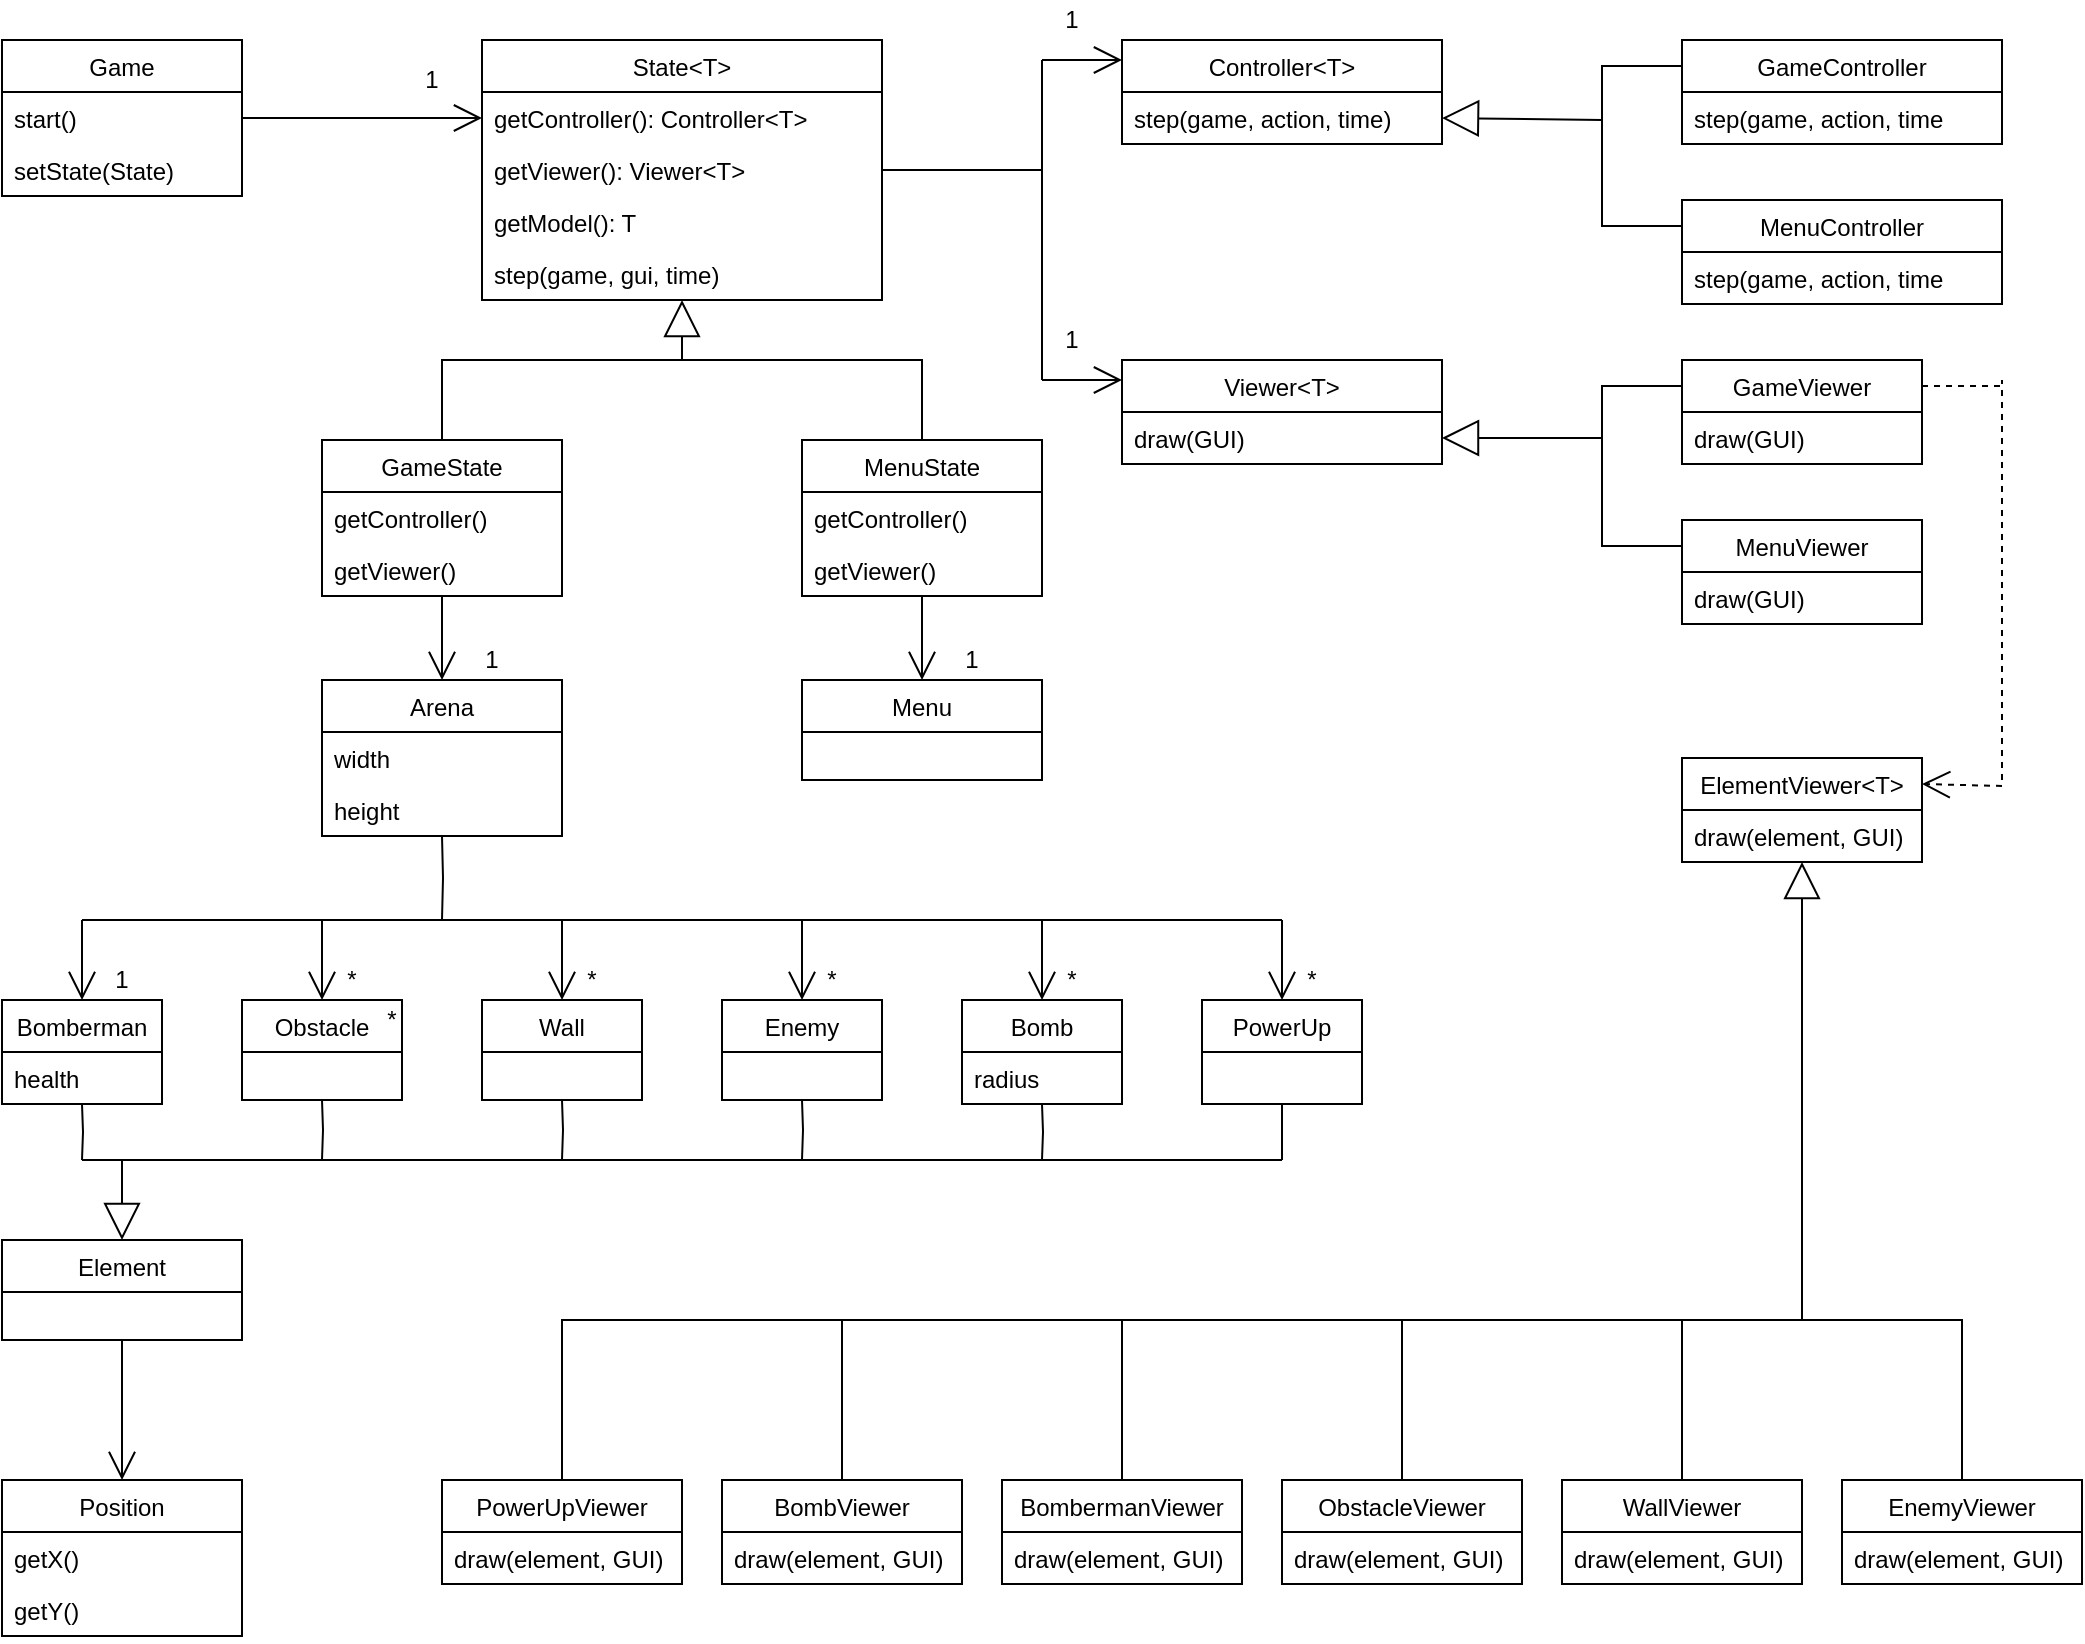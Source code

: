 <mxfile version="20.6.0" type="device"><diagram id="XSZzUp1exa5TzwhbHup1" name="Page-1"><mxGraphModel dx="1384" dy="752" grid="1" gridSize="10" guides="1" tooltips="1" connect="1" arrows="1" fold="1" page="1" pageScale="1" pageWidth="1100" pageHeight="850" math="0" shadow="0"><root><mxCell id="0"/><mxCell id="1" parent="0"/><mxCell id="NMtmXfu22Yn8wm2OPkMx-1" value="Game" style="swimlane;fontStyle=0;childLayout=stackLayout;horizontal=1;startSize=26;fillColor=none;horizontalStack=0;resizeParent=1;resizeParentMax=0;resizeLast=0;collapsible=1;marginBottom=0;" parent="1" vertex="1"><mxGeometry x="40" y="40" width="120" height="78" as="geometry"/></mxCell><mxCell id="NMtmXfu22Yn8wm2OPkMx-2" value="start()" style="text;strokeColor=none;fillColor=none;align=left;verticalAlign=top;spacingLeft=4;spacingRight=4;overflow=hidden;rotatable=0;points=[[0,0.5],[1,0.5]];portConstraint=eastwest;" parent="NMtmXfu22Yn8wm2OPkMx-1" vertex="1"><mxGeometry y="26" width="120" height="26" as="geometry"/></mxCell><mxCell id="NMtmXfu22Yn8wm2OPkMx-3" value="setState(State)" style="text;strokeColor=none;fillColor=none;align=left;verticalAlign=top;spacingLeft=4;spacingRight=4;overflow=hidden;rotatable=0;points=[[0,0.5],[1,0.5]];portConstraint=eastwest;" parent="NMtmXfu22Yn8wm2OPkMx-1" vertex="1"><mxGeometry y="52" width="120" height="26" as="geometry"/></mxCell><mxCell id="NMtmXfu22Yn8wm2OPkMx-16" value="State&lt;T&gt;" style="swimlane;fontStyle=0;childLayout=stackLayout;horizontal=1;startSize=26;fillColor=none;horizontalStack=0;resizeParent=1;resizeParentMax=0;resizeLast=0;collapsible=1;marginBottom=0;" parent="1" vertex="1"><mxGeometry x="280" y="40" width="200" height="130" as="geometry"/></mxCell><mxCell id="NMtmXfu22Yn8wm2OPkMx-17" value="getController(): Controller&lt;T&gt;" style="text;strokeColor=none;fillColor=none;align=left;verticalAlign=top;spacingLeft=4;spacingRight=4;overflow=hidden;rotatable=0;points=[[0,0.5],[1,0.5]];portConstraint=eastwest;" parent="NMtmXfu22Yn8wm2OPkMx-16" vertex="1"><mxGeometry y="26" width="200" height="26" as="geometry"/></mxCell><mxCell id="NMtmXfu22Yn8wm2OPkMx-18" value="getViewer(): Viewer&lt;T&gt;" style="text;strokeColor=none;fillColor=none;align=left;verticalAlign=top;spacingLeft=4;spacingRight=4;overflow=hidden;rotatable=0;points=[[0,0.5],[1,0.5]];portConstraint=eastwest;" parent="NMtmXfu22Yn8wm2OPkMx-16" vertex="1"><mxGeometry y="52" width="200" height="26" as="geometry"/></mxCell><mxCell id="NMtmXfu22Yn8wm2OPkMx-19" value="getModel(): T" style="text;strokeColor=none;fillColor=none;align=left;verticalAlign=top;spacingLeft=4;spacingRight=4;overflow=hidden;rotatable=0;points=[[0,0.5],[1,0.5]];portConstraint=eastwest;" parent="NMtmXfu22Yn8wm2OPkMx-16" vertex="1"><mxGeometry y="78" width="200" height="26" as="geometry"/></mxCell><mxCell id="NMtmXfu22Yn8wm2OPkMx-24" value="step(game, gui, time)" style="text;strokeColor=none;fillColor=none;align=left;verticalAlign=top;spacingLeft=4;spacingRight=4;overflow=hidden;rotatable=0;points=[[0,0.5],[1,0.5]];portConstraint=eastwest;" parent="NMtmXfu22Yn8wm2OPkMx-16" vertex="1"><mxGeometry y="104" width="200" height="26" as="geometry"/></mxCell><mxCell id="NMtmXfu22Yn8wm2OPkMx-25" value="GameState" style="swimlane;fontStyle=0;childLayout=stackLayout;horizontal=1;startSize=26;fillColor=none;horizontalStack=0;resizeParent=1;resizeParentMax=0;resizeLast=0;collapsible=1;marginBottom=0;" parent="1" vertex="1"><mxGeometry x="200" y="240" width="120" height="78" as="geometry"/></mxCell><mxCell id="NMtmXfu22Yn8wm2OPkMx-26" value="getController()" style="text;strokeColor=none;fillColor=none;align=left;verticalAlign=top;spacingLeft=4;spacingRight=4;overflow=hidden;rotatable=0;points=[[0,0.5],[1,0.5]];portConstraint=eastwest;" parent="NMtmXfu22Yn8wm2OPkMx-25" vertex="1"><mxGeometry y="26" width="120" height="26" as="geometry"/></mxCell><mxCell id="NMtmXfu22Yn8wm2OPkMx-28" value="getViewer()" style="text;strokeColor=none;fillColor=none;align=left;verticalAlign=top;spacingLeft=4;spacingRight=4;overflow=hidden;rotatable=0;points=[[0,0.5],[1,0.5]];portConstraint=eastwest;" parent="NMtmXfu22Yn8wm2OPkMx-25" vertex="1"><mxGeometry y="52" width="120" height="26" as="geometry"/></mxCell><mxCell id="NMtmXfu22Yn8wm2OPkMx-34" value="MenuState" style="swimlane;fontStyle=0;childLayout=stackLayout;horizontal=1;startSize=26;fillColor=none;horizontalStack=0;resizeParent=1;resizeParentMax=0;resizeLast=0;collapsible=1;marginBottom=0;" parent="1" vertex="1"><mxGeometry x="440" y="240" width="120" height="78" as="geometry"/></mxCell><mxCell id="NMtmXfu22Yn8wm2OPkMx-35" value="getController()" style="text;strokeColor=none;fillColor=none;align=left;verticalAlign=top;spacingLeft=4;spacingRight=4;overflow=hidden;rotatable=0;points=[[0,0.5],[1,0.5]];portConstraint=eastwest;" parent="NMtmXfu22Yn8wm2OPkMx-34" vertex="1"><mxGeometry y="26" width="120" height="26" as="geometry"/></mxCell><mxCell id="NMtmXfu22Yn8wm2OPkMx-36" value="getViewer()" style="text;strokeColor=none;fillColor=none;align=left;verticalAlign=top;spacingLeft=4;spacingRight=4;overflow=hidden;rotatable=0;points=[[0,0.5],[1,0.5]];portConstraint=eastwest;" parent="NMtmXfu22Yn8wm2OPkMx-34" vertex="1"><mxGeometry y="52" width="120" height="26" as="geometry"/></mxCell><mxCell id="NMtmXfu22Yn8wm2OPkMx-37" value="Arena" style="swimlane;fontStyle=0;childLayout=stackLayout;horizontal=1;startSize=26;fillColor=none;horizontalStack=0;resizeParent=1;resizeParentMax=0;resizeLast=0;collapsible=1;marginBottom=0;" parent="1" vertex="1"><mxGeometry x="200" y="360" width="120" height="78" as="geometry"/></mxCell><mxCell id="NMtmXfu22Yn8wm2OPkMx-39" value="width" style="text;strokeColor=none;fillColor=none;align=left;verticalAlign=top;spacingLeft=4;spacingRight=4;overflow=hidden;rotatable=0;points=[[0,0.5],[1,0.5]];portConstraint=eastwest;" parent="NMtmXfu22Yn8wm2OPkMx-37" vertex="1"><mxGeometry y="26" width="120" height="26" as="geometry"/></mxCell><mxCell id="NMtmXfu22Yn8wm2OPkMx-40" value="height" style="text;strokeColor=none;fillColor=none;align=left;verticalAlign=top;spacingLeft=4;spacingRight=4;overflow=hidden;rotatable=0;points=[[0,0.5],[1,0.5]];portConstraint=eastwest;" parent="NMtmXfu22Yn8wm2OPkMx-37" vertex="1"><mxGeometry y="52" width="120" height="26" as="geometry"/></mxCell><mxCell id="NMtmXfu22Yn8wm2OPkMx-41" value="Menu" style="swimlane;fontStyle=0;childLayout=stackLayout;horizontal=1;startSize=26;fillColor=none;horizontalStack=0;resizeParent=1;resizeParentMax=0;resizeLast=0;collapsible=1;marginBottom=0;" parent="1" vertex="1"><mxGeometry x="440" y="360" width="120" height="50" as="geometry"/></mxCell><mxCell id="NMtmXfu22Yn8wm2OPkMx-45" value="Bomberman" style="swimlane;fontStyle=0;childLayout=stackLayout;horizontal=1;startSize=26;fillColor=none;horizontalStack=0;resizeParent=1;resizeParentMax=0;resizeLast=0;collapsible=1;marginBottom=0;" parent="1" vertex="1"><mxGeometry x="40" y="520" width="80" height="52" as="geometry"/></mxCell><mxCell id="NMtmXfu22Yn8wm2OPkMx-47" value="health" style="text;strokeColor=none;fillColor=none;align=left;verticalAlign=top;spacingLeft=4;spacingRight=4;overflow=hidden;rotatable=0;points=[[0,0.5],[1,0.5]];portConstraint=eastwest;" parent="NMtmXfu22Yn8wm2OPkMx-45" vertex="1"><mxGeometry y="26" width="80" height="26" as="geometry"/></mxCell><mxCell id="NMtmXfu22Yn8wm2OPkMx-49" value="Wall" style="swimlane;fontStyle=0;childLayout=stackLayout;horizontal=1;startSize=26;fillColor=none;horizontalStack=0;resizeParent=1;resizeParentMax=0;resizeLast=0;collapsible=1;marginBottom=0;" parent="1" vertex="1"><mxGeometry x="280" y="520" width="80" height="50" as="geometry"/></mxCell><mxCell id="NMtmXfu22Yn8wm2OPkMx-53" value="Obstacle" style="swimlane;fontStyle=0;childLayout=stackLayout;horizontal=1;startSize=26;fillColor=none;horizontalStack=0;resizeParent=1;resizeParentMax=0;resizeLast=0;collapsible=1;marginBottom=0;" parent="1" vertex="1"><mxGeometry x="160" y="520" width="80" height="50" as="geometry"/></mxCell><mxCell id="NMtmXfu22Yn8wm2OPkMx-54" value="Enemy" style="swimlane;fontStyle=0;childLayout=stackLayout;horizontal=1;startSize=26;fillColor=none;horizontalStack=0;resizeParent=1;resizeParentMax=0;resizeLast=0;collapsible=1;marginBottom=0;" parent="1" vertex="1"><mxGeometry x="400" y="520" width="80" height="50" as="geometry"/></mxCell><mxCell id="NMtmXfu22Yn8wm2OPkMx-58" value="Element" style="swimlane;fontStyle=0;childLayout=stackLayout;horizontal=1;startSize=26;fillColor=none;horizontalStack=0;resizeParent=1;resizeParentMax=0;resizeLast=0;collapsible=1;marginBottom=0;" parent="1" vertex="1"><mxGeometry x="40" y="640" width="120" height="50" as="geometry"/></mxCell><mxCell id="NMtmXfu22Yn8wm2OPkMx-62" value="Position" style="swimlane;fontStyle=0;childLayout=stackLayout;horizontal=1;startSize=26;fillColor=none;horizontalStack=0;resizeParent=1;resizeParentMax=0;resizeLast=0;collapsible=1;marginBottom=0;" parent="1" vertex="1"><mxGeometry x="40" y="760" width="120" height="78" as="geometry"/></mxCell><mxCell id="NMtmXfu22Yn8wm2OPkMx-63" value="getX()" style="text;strokeColor=none;fillColor=none;align=left;verticalAlign=top;spacingLeft=4;spacingRight=4;overflow=hidden;rotatable=0;points=[[0,0.5],[1,0.5]];portConstraint=eastwest;" parent="NMtmXfu22Yn8wm2OPkMx-62" vertex="1"><mxGeometry y="26" width="120" height="26" as="geometry"/></mxCell><mxCell id="NMtmXfu22Yn8wm2OPkMx-65" value="getY()" style="text;strokeColor=none;fillColor=none;align=left;verticalAlign=top;spacingLeft=4;spacingRight=4;overflow=hidden;rotatable=0;points=[[0,0.5],[1,0.5]];portConstraint=eastwest;" parent="NMtmXfu22Yn8wm2OPkMx-62" vertex="1"><mxGeometry y="52" width="120" height="26" as="geometry"/></mxCell><mxCell id="NMtmXfu22Yn8wm2OPkMx-70" value="Viewer&lt;T&gt;" style="swimlane;fontStyle=0;childLayout=stackLayout;horizontal=1;startSize=26;fillColor=none;horizontalStack=0;resizeParent=1;resizeParentMax=0;resizeLast=0;collapsible=1;marginBottom=0;" parent="1" vertex="1"><mxGeometry x="600" y="200" width="160" height="52" as="geometry"/></mxCell><mxCell id="NMtmXfu22Yn8wm2OPkMx-73" value="draw(GUI)" style="text;strokeColor=none;fillColor=none;align=left;verticalAlign=top;spacingLeft=4;spacingRight=4;overflow=hidden;rotatable=0;points=[[0,0.5],[1,0.5]];portConstraint=eastwest;" parent="NMtmXfu22Yn8wm2OPkMx-70" vertex="1"><mxGeometry y="26" width="160" height="26" as="geometry"/></mxCell><mxCell id="NMtmXfu22Yn8wm2OPkMx-74" value="GameController" style="swimlane;fontStyle=0;childLayout=stackLayout;horizontal=1;startSize=26;fillColor=none;horizontalStack=0;resizeParent=1;resizeParentMax=0;resizeLast=0;collapsible=1;marginBottom=0;" parent="1" vertex="1"><mxGeometry x="880" y="40" width="160" height="52" as="geometry"/></mxCell><mxCell id="NMtmXfu22Yn8wm2OPkMx-75" value="step(game, action, time" style="text;strokeColor=none;fillColor=none;align=left;verticalAlign=top;spacingLeft=4;spacingRight=4;overflow=hidden;rotatable=0;points=[[0,0.5],[1,0.5]];portConstraint=eastwest;" parent="NMtmXfu22Yn8wm2OPkMx-74" vertex="1"><mxGeometry y="26" width="160" height="26" as="geometry"/></mxCell><mxCell id="NMtmXfu22Yn8wm2OPkMx-78" value="MenuController" style="swimlane;fontStyle=0;childLayout=stackLayout;horizontal=1;startSize=26;fillColor=none;horizontalStack=0;resizeParent=1;resizeParentMax=0;resizeLast=0;collapsible=1;marginBottom=0;" parent="1" vertex="1"><mxGeometry x="880" y="120" width="160" height="52" as="geometry"/></mxCell><mxCell id="NMtmXfu22Yn8wm2OPkMx-79" value="step(game, action, time" style="text;strokeColor=none;fillColor=none;align=left;verticalAlign=top;spacingLeft=4;spacingRight=4;overflow=hidden;rotatable=0;points=[[0,0.5],[1,0.5]];portConstraint=eastwest;" parent="NMtmXfu22Yn8wm2OPkMx-78" vertex="1"><mxGeometry y="26" width="160" height="26" as="geometry"/></mxCell><mxCell id="NMtmXfu22Yn8wm2OPkMx-80" value="GameViewer" style="swimlane;fontStyle=0;childLayout=stackLayout;horizontal=1;startSize=26;fillColor=none;horizontalStack=0;resizeParent=1;resizeParentMax=0;resizeLast=0;collapsible=1;marginBottom=0;" parent="1" vertex="1"><mxGeometry x="880" y="200" width="120" height="52" as="geometry"/></mxCell><mxCell id="NMtmXfu22Yn8wm2OPkMx-81" value="draw(GUI)" style="text;strokeColor=none;fillColor=none;align=left;verticalAlign=top;spacingLeft=4;spacingRight=4;overflow=hidden;rotatable=0;points=[[0,0.5],[1,0.5]];portConstraint=eastwest;" parent="NMtmXfu22Yn8wm2OPkMx-80" vertex="1"><mxGeometry y="26" width="120" height="26" as="geometry"/></mxCell><mxCell id="NMtmXfu22Yn8wm2OPkMx-84" value="MenuViewer" style="swimlane;fontStyle=0;childLayout=stackLayout;horizontal=1;startSize=26;fillColor=none;horizontalStack=0;resizeParent=1;resizeParentMax=0;resizeLast=0;collapsible=1;marginBottom=0;" parent="1" vertex="1"><mxGeometry x="880" y="280" width="120" height="52" as="geometry"/></mxCell><mxCell id="NMtmXfu22Yn8wm2OPkMx-85" value="draw(GUI)" style="text;strokeColor=none;fillColor=none;align=left;verticalAlign=top;spacingLeft=4;spacingRight=4;overflow=hidden;rotatable=0;points=[[0,0.5],[1,0.5]];portConstraint=eastwest;" parent="NMtmXfu22Yn8wm2OPkMx-84" vertex="1"><mxGeometry y="26" width="120" height="26" as="geometry"/></mxCell><mxCell id="NMtmXfu22Yn8wm2OPkMx-86" value="ElementViewer&lt;T&gt;" style="swimlane;fontStyle=0;childLayout=stackLayout;horizontal=1;startSize=26;fillColor=none;horizontalStack=0;resizeParent=1;resizeParentMax=0;resizeLast=0;collapsible=1;marginBottom=0;" parent="1" vertex="1"><mxGeometry x="880" y="399" width="120" height="52" as="geometry"/></mxCell><mxCell id="NMtmXfu22Yn8wm2OPkMx-89" value="draw(element, GUI)" style="text;strokeColor=none;fillColor=none;align=left;verticalAlign=top;spacingLeft=4;spacingRight=4;overflow=hidden;rotatable=0;points=[[0,0.5],[1,0.5]];portConstraint=eastwest;" parent="NMtmXfu22Yn8wm2OPkMx-86" vertex="1"><mxGeometry y="26" width="120" height="26" as="geometry"/></mxCell><mxCell id="NMtmXfu22Yn8wm2OPkMx-90" value="BombermanViewer" style="swimlane;fontStyle=0;childLayout=stackLayout;horizontal=1;startSize=26;fillColor=none;horizontalStack=0;resizeParent=1;resizeParentMax=0;resizeLast=0;collapsible=1;marginBottom=0;" parent="1" vertex="1"><mxGeometry x="540" y="760" width="120" height="52" as="geometry"/></mxCell><mxCell id="NMtmXfu22Yn8wm2OPkMx-92" value="draw(element, GUI)" style="text;strokeColor=none;fillColor=none;align=left;verticalAlign=top;spacingLeft=4;spacingRight=4;overflow=hidden;rotatable=0;points=[[0,0.5],[1,0.5]];portConstraint=eastwest;" parent="NMtmXfu22Yn8wm2OPkMx-90" vertex="1"><mxGeometry y="26" width="120" height="26" as="geometry"/></mxCell><mxCell id="NMtmXfu22Yn8wm2OPkMx-94" value="ObstacleViewer" style="swimlane;fontStyle=0;childLayout=stackLayout;horizontal=1;startSize=26;fillColor=none;horizontalStack=0;resizeParent=1;resizeParentMax=0;resizeLast=0;collapsible=1;marginBottom=0;" parent="1" vertex="1"><mxGeometry x="680" y="760" width="120" height="52" as="geometry"/></mxCell><mxCell id="NMtmXfu22Yn8wm2OPkMx-95" value="draw(element, GUI)" style="text;strokeColor=none;fillColor=none;align=left;verticalAlign=top;spacingLeft=4;spacingRight=4;overflow=hidden;rotatable=0;points=[[0,0.5],[1,0.5]];portConstraint=eastwest;" parent="NMtmXfu22Yn8wm2OPkMx-94" vertex="1"><mxGeometry y="26" width="120" height="26" as="geometry"/></mxCell><mxCell id="NMtmXfu22Yn8wm2OPkMx-96" value="EnemyViewer" style="swimlane;fontStyle=0;childLayout=stackLayout;horizontal=1;startSize=26;fillColor=none;horizontalStack=0;resizeParent=1;resizeParentMax=0;resizeLast=0;collapsible=1;marginBottom=0;" parent="1" vertex="1"><mxGeometry x="960" y="760" width="120" height="52" as="geometry"/></mxCell><mxCell id="NMtmXfu22Yn8wm2OPkMx-97" value="draw(element, GUI)" style="text;strokeColor=none;fillColor=none;align=left;verticalAlign=top;spacingLeft=4;spacingRight=4;overflow=hidden;rotatable=0;points=[[0,0.5],[1,0.5]];portConstraint=eastwest;" parent="NMtmXfu22Yn8wm2OPkMx-96" vertex="1"><mxGeometry y="26" width="120" height="26" as="geometry"/></mxCell><mxCell id="NMtmXfu22Yn8wm2OPkMx-98" value="WallViewer" style="swimlane;fontStyle=0;childLayout=stackLayout;horizontal=1;startSize=26;fillColor=none;horizontalStack=0;resizeParent=1;resizeParentMax=0;resizeLast=0;collapsible=1;marginBottom=0;" parent="1" vertex="1"><mxGeometry x="820" y="760" width="120" height="52" as="geometry"/></mxCell><mxCell id="NMtmXfu22Yn8wm2OPkMx-99" value="draw(element, GUI)" style="text;strokeColor=none;fillColor=none;align=left;verticalAlign=top;spacingLeft=4;spacingRight=4;overflow=hidden;rotatable=0;points=[[0,0.5],[1,0.5]];portConstraint=eastwest;" parent="NMtmXfu22Yn8wm2OPkMx-98" vertex="1"><mxGeometry y="26" width="120" height="26" as="geometry"/></mxCell><mxCell id="NMtmXfu22Yn8wm2OPkMx-66" value="Controller&lt;T&gt;" style="swimlane;fontStyle=0;childLayout=stackLayout;horizontal=1;startSize=26;fillColor=none;horizontalStack=0;resizeParent=1;resizeParentMax=0;resizeLast=0;collapsible=1;marginBottom=0;" parent="1" vertex="1"><mxGeometry x="600" y="40" width="160" height="52" as="geometry"/></mxCell><mxCell id="NMtmXfu22Yn8wm2OPkMx-67" value="step(game, action, time)" style="text;strokeColor=none;fillColor=none;align=left;verticalAlign=top;spacingLeft=4;spacingRight=4;overflow=hidden;rotatable=0;points=[[0,0.5],[1,0.5]];portConstraint=eastwest;" parent="NMtmXfu22Yn8wm2OPkMx-66" vertex="1"><mxGeometry y="26" width="160" height="26" as="geometry"/></mxCell><mxCell id="NMtmXfu22Yn8wm2OPkMx-105" value="" style="endArrow=open;endFill=1;endSize=12;html=1;rounded=0;exitX=1;exitY=0.5;exitDx=0;exitDy=0;entryX=0;entryY=0.5;entryDx=0;entryDy=0;" parent="1" source="NMtmXfu22Yn8wm2OPkMx-2" target="NMtmXfu22Yn8wm2OPkMx-17" edge="1"><mxGeometry width="160" relative="1" as="geometry"><mxPoint x="620" y="440" as="sourcePoint"/><mxPoint x="780" y="440" as="targetPoint"/></mxGeometry></mxCell><mxCell id="NMtmXfu22Yn8wm2OPkMx-108" value="" style="endArrow=none;html=1;edgeStyle=orthogonalEdgeStyle;rounded=0;exitX=0.5;exitY=0;exitDx=0;exitDy=0;entryX=0.5;entryY=0;entryDx=0;entryDy=0;" parent="1" source="NMtmXfu22Yn8wm2OPkMx-25" target="NMtmXfu22Yn8wm2OPkMx-34" edge="1"><mxGeometry relative="1" as="geometry"><mxPoint x="620" y="440" as="sourcePoint"/><mxPoint x="500" y="200" as="targetPoint"/><Array as="points"><mxPoint x="260" y="200"/><mxPoint x="500" y="200"/></Array></mxGeometry></mxCell><mxCell id="NMtmXfu22Yn8wm2OPkMx-111" value="" style="endArrow=block;endSize=16;endFill=0;html=1;rounded=0;" parent="1" target="NMtmXfu22Yn8wm2OPkMx-24" edge="1"><mxGeometry width="160" relative="1" as="geometry"><mxPoint x="380" y="200" as="sourcePoint"/><mxPoint x="780" y="440" as="targetPoint"/></mxGeometry></mxCell><mxCell id="NMtmXfu22Yn8wm2OPkMx-112" value="" style="endArrow=open;endFill=1;endSize=12;html=1;rounded=0;entryX=0.5;entryY=0;entryDx=0;entryDy=0;" parent="1" source="NMtmXfu22Yn8wm2OPkMx-25" target="NMtmXfu22Yn8wm2OPkMx-37" edge="1"><mxGeometry width="160" relative="1" as="geometry"><mxPoint x="260" y="360" as="sourcePoint"/><mxPoint x="640" y="450" as="targetPoint"/></mxGeometry></mxCell><mxCell id="NMtmXfu22Yn8wm2OPkMx-113" value="" style="endArrow=open;endFill=1;endSize=12;html=1;rounded=0;entryX=0.5;entryY=0;entryDx=0;entryDy=0;" parent="1" source="NMtmXfu22Yn8wm2OPkMx-34" target="NMtmXfu22Yn8wm2OPkMx-41" edge="1"><mxGeometry width="160" relative="1" as="geometry"><mxPoint x="240" y="310" as="sourcePoint"/><mxPoint x="400" y="310" as="targetPoint"/></mxGeometry></mxCell><mxCell id="NMtmXfu22Yn8wm2OPkMx-117" value="" style="endArrow=none;html=1;edgeStyle=orthogonalEdgeStyle;rounded=0;" parent="1" target="NMtmXfu22Yn8wm2OPkMx-37" edge="1"><mxGeometry relative="1" as="geometry"><mxPoint x="260" y="480" as="sourcePoint"/><mxPoint x="460" y="640" as="targetPoint"/></mxGeometry></mxCell><mxCell id="NMtmXfu22Yn8wm2OPkMx-127" value="" style="endArrow=block;endSize=16;endFill=0;html=1;rounded=0;" parent="1" target="NMtmXfu22Yn8wm2OPkMx-58" edge="1"><mxGeometry width="160" relative="1" as="geometry"><mxPoint x="100" y="600" as="sourcePoint"/><mxPoint x="540" y="650" as="targetPoint"/></mxGeometry></mxCell><mxCell id="NMtmXfu22Yn8wm2OPkMx-128" value="" style="endArrow=none;html=1;edgeStyle=orthogonalEdgeStyle;rounded=0;" parent="1" target="NMtmXfu22Yn8wm2OPkMx-45" edge="1"><mxGeometry relative="1" as="geometry"><mxPoint x="80" y="600" as="sourcePoint"/><mxPoint x="540" y="650" as="targetPoint"/></mxGeometry></mxCell><mxCell id="NMtmXfu22Yn8wm2OPkMx-131" value="" style="endArrow=none;html=1;edgeStyle=orthogonalEdgeStyle;rounded=0;" parent="1" target="NMtmXfu22Yn8wm2OPkMx-53" edge="1"><mxGeometry relative="1" as="geometry"><mxPoint x="200" y="600" as="sourcePoint"/><mxPoint x="90" y="662" as="targetPoint"/></mxGeometry></mxCell><mxCell id="NMtmXfu22Yn8wm2OPkMx-132" value="" style="endArrow=none;html=1;edgeStyle=orthogonalEdgeStyle;rounded=0;" parent="1" target="NMtmXfu22Yn8wm2OPkMx-49" edge="1"><mxGeometry relative="1" as="geometry"><mxPoint x="320" y="600" as="sourcePoint"/><mxPoint x="100" y="672" as="targetPoint"/></mxGeometry></mxCell><mxCell id="NMtmXfu22Yn8wm2OPkMx-133" value="" style="endArrow=none;html=1;edgeStyle=orthogonalEdgeStyle;rounded=0;" parent="1" target="NMtmXfu22Yn8wm2OPkMx-54" edge="1"><mxGeometry relative="1" as="geometry"><mxPoint x="440" y="600" as="sourcePoint"/><mxPoint x="440" y="610" as="targetPoint"/></mxGeometry></mxCell><mxCell id="uCvgFjEiy-oiZmviwrx9-2" value="" style="endArrow=none;html=1;edgeStyle=orthogonalEdgeStyle;rounded=0;" parent="1" source="NMtmXfu22Yn8wm2OPkMx-16" edge="1"><mxGeometry relative="1" as="geometry"><mxPoint x="470" y="280" as="sourcePoint"/><mxPoint x="560" y="105" as="targetPoint"/></mxGeometry></mxCell><mxCell id="uCvgFjEiy-oiZmviwrx9-14" value="" style="endArrow=none;html=1;edgeStyle=orthogonalEdgeStyle;rounded=0;" parent="1" edge="1"><mxGeometry relative="1" as="geometry"><mxPoint x="560" y="210" as="sourcePoint"/><mxPoint x="560" y="50" as="targetPoint"/></mxGeometry></mxCell><mxCell id="uCvgFjEiy-oiZmviwrx9-17" value="" style="endArrow=open;endFill=1;endSize=12;html=1;rounded=0;" parent="1" edge="1"><mxGeometry width="160" relative="1" as="geometry"><mxPoint x="560" y="50" as="sourcePoint"/><mxPoint x="600" y="50" as="targetPoint"/></mxGeometry></mxCell><mxCell id="uCvgFjEiy-oiZmviwrx9-18" value="" style="endArrow=open;endFill=1;endSize=12;html=1;rounded=0;" parent="1" edge="1"><mxGeometry width="160" relative="1" as="geometry"><mxPoint x="560" y="210" as="sourcePoint"/><mxPoint x="600" y="210" as="targetPoint"/></mxGeometry></mxCell><mxCell id="uCvgFjEiy-oiZmviwrx9-20" value="" style="endArrow=none;html=1;edgeStyle=orthogonalEdgeStyle;rounded=0;entryX=0;entryY=0.25;entryDx=0;entryDy=0;exitX=0;exitY=0.25;exitDx=0;exitDy=0;" parent="1" source="NMtmXfu22Yn8wm2OPkMx-78" target="NMtmXfu22Yn8wm2OPkMx-74" edge="1"><mxGeometry relative="1" as="geometry"><mxPoint x="700" y="190" as="sourcePoint"/><mxPoint x="860" y="190" as="targetPoint"/><Array as="points"><mxPoint x="840" y="133"/><mxPoint x="840" y="53"/></Array></mxGeometry></mxCell><mxCell id="uCvgFjEiy-oiZmviwrx9-23" value="" style="endArrow=block;endSize=16;endFill=0;html=1;rounded=0;entryX=1;entryY=0.5;entryDx=0;entryDy=0;" parent="1" target="NMtmXfu22Yn8wm2OPkMx-67" edge="1"><mxGeometry width="160" relative="1" as="geometry"><mxPoint x="840" y="80" as="sourcePoint"/><mxPoint x="860" y="190" as="targetPoint"/></mxGeometry></mxCell><mxCell id="uCvgFjEiy-oiZmviwrx9-24" value="" style="endArrow=none;html=1;edgeStyle=orthogonalEdgeStyle;rounded=0;entryX=0;entryY=0.25;entryDx=0;entryDy=0;exitX=0;exitY=0.25;exitDx=0;exitDy=0;" parent="1" source="NMtmXfu22Yn8wm2OPkMx-84" target="NMtmXfu22Yn8wm2OPkMx-80" edge="1"><mxGeometry relative="1" as="geometry"><mxPoint x="680" y="270" as="sourcePoint"/><mxPoint x="840" y="270" as="targetPoint"/><Array as="points"><mxPoint x="840" y="293"/><mxPoint x="840" y="213"/></Array></mxGeometry></mxCell><mxCell id="uCvgFjEiy-oiZmviwrx9-27" value="" style="endArrow=block;endSize=16;endFill=0;html=1;rounded=0;entryX=1;entryY=0.5;entryDx=0;entryDy=0;" parent="1" target="NMtmXfu22Yn8wm2OPkMx-73" edge="1"><mxGeometry width="160" relative="1" as="geometry"><mxPoint x="840" y="239" as="sourcePoint"/><mxPoint x="840" y="270" as="targetPoint"/></mxGeometry></mxCell><mxCell id="bdAR7aKtFiwkBoRVcHOI-5" value="" style="endArrow=none;html=1;edgeStyle=orthogonalEdgeStyle;rounded=0;" edge="1" parent="1"><mxGeometry relative="1" as="geometry"><mxPoint x="80" y="480" as="sourcePoint"/><mxPoint x="440" y="480" as="targetPoint"/></mxGeometry></mxCell><mxCell id="bdAR7aKtFiwkBoRVcHOI-8" value="" style="endArrow=none;html=1;edgeStyle=orthogonalEdgeStyle;rounded=0;" edge="1" parent="1"><mxGeometry relative="1" as="geometry"><mxPoint x="80" y="600" as="sourcePoint"/><mxPoint x="440" y="600" as="targetPoint"/></mxGeometry></mxCell><mxCell id="bdAR7aKtFiwkBoRVcHOI-9" value="" style="endArrow=open;endFill=1;endSize=12;html=1;rounded=0;entryX=0.5;entryY=0;entryDx=0;entryDy=0;" edge="1" parent="1" target="NMtmXfu22Yn8wm2OPkMx-45"><mxGeometry width="160" relative="1" as="geometry"><mxPoint x="80" y="480" as="sourcePoint"/><mxPoint x="610" y="520" as="targetPoint"/></mxGeometry></mxCell><mxCell id="bdAR7aKtFiwkBoRVcHOI-10" value="" style="endArrow=open;endFill=1;endSize=12;html=1;rounded=0;" edge="1" parent="1" target="NMtmXfu22Yn8wm2OPkMx-53"><mxGeometry width="160" relative="1" as="geometry"><mxPoint x="200" y="480" as="sourcePoint"/><mxPoint x="90" y="530" as="targetPoint"/></mxGeometry></mxCell><mxCell id="bdAR7aKtFiwkBoRVcHOI-11" value="" style="endArrow=open;endFill=1;endSize=12;html=1;rounded=0;entryX=0.5;entryY=0;entryDx=0;entryDy=0;" edge="1" parent="1" target="NMtmXfu22Yn8wm2OPkMx-49"><mxGeometry width="160" relative="1" as="geometry"><mxPoint x="320" y="480" as="sourcePoint"/><mxPoint x="100" y="540" as="targetPoint"/></mxGeometry></mxCell><mxCell id="bdAR7aKtFiwkBoRVcHOI-12" value="" style="endArrow=open;endFill=1;endSize=12;html=1;rounded=0;entryX=0.5;entryY=0;entryDx=0;entryDy=0;" edge="1" parent="1" target="NMtmXfu22Yn8wm2OPkMx-54"><mxGeometry width="160" relative="1" as="geometry"><mxPoint x="440" y="480" as="sourcePoint"/><mxPoint x="110" y="550" as="targetPoint"/></mxGeometry></mxCell><mxCell id="bdAR7aKtFiwkBoRVcHOI-13" value="" style="endArrow=open;endFill=1;endSize=12;html=1;rounded=0;exitX=0.5;exitY=1;exitDx=0;exitDy=0;entryX=0.5;entryY=0;entryDx=0;entryDy=0;" edge="1" parent="1" source="NMtmXfu22Yn8wm2OPkMx-58" target="NMtmXfu22Yn8wm2OPkMx-62"><mxGeometry width="160" relative="1" as="geometry"><mxPoint x="450" y="660" as="sourcePoint"/><mxPoint x="610" y="660" as="targetPoint"/></mxGeometry></mxCell><mxCell id="bdAR7aKtFiwkBoRVcHOI-15" value="" style="endArrow=none;dashed=1;html=1;rounded=0;exitX=1;exitY=0.25;exitDx=0;exitDy=0;" edge="1" parent="1" source="NMtmXfu22Yn8wm2OPkMx-80"><mxGeometry width="50" height="50" relative="1" as="geometry"><mxPoint x="500" y="430" as="sourcePoint"/><mxPoint x="1040" y="213" as="targetPoint"/></mxGeometry></mxCell><mxCell id="bdAR7aKtFiwkBoRVcHOI-16" value="" style="endArrow=none;dashed=1;html=1;rounded=0;" edge="1" parent="1"><mxGeometry width="50" height="50" relative="1" as="geometry"><mxPoint x="1040" y="410" as="sourcePoint"/><mxPoint x="1040" y="210" as="targetPoint"/></mxGeometry></mxCell><mxCell id="bdAR7aKtFiwkBoRVcHOI-17" value="" style="endArrow=open;endSize=12;dashed=1;html=1;rounded=0;entryX=1;entryY=0.25;entryDx=0;entryDy=0;" edge="1" parent="1" target="NMtmXfu22Yn8wm2OPkMx-86"><mxGeometry width="160" relative="1" as="geometry"><mxPoint x="1040" y="413" as="sourcePoint"/><mxPoint x="990" y="380" as="targetPoint"/></mxGeometry></mxCell><mxCell id="bdAR7aKtFiwkBoRVcHOI-18" value="" style="endArrow=none;html=1;edgeStyle=orthogonalEdgeStyle;rounded=0;exitX=0.5;exitY=0;exitDx=0;exitDy=0;entryX=0.5;entryY=0;entryDx=0;entryDy=0;" edge="1" parent="1" source="NMtmXfu22Yn8wm2OPkMx-90" target="NMtmXfu22Yn8wm2OPkMx-94"><mxGeometry relative="1" as="geometry"><mxPoint x="460" y="490" as="sourcePoint"/><mxPoint x="620" y="490" as="targetPoint"/><Array as="points"><mxPoint x="540" y="680"/><mxPoint x="700" y="680"/></Array></mxGeometry></mxCell><mxCell id="bdAR7aKtFiwkBoRVcHOI-22" value="" style="endArrow=none;html=1;edgeStyle=orthogonalEdgeStyle;rounded=0;exitX=0.5;exitY=0;exitDx=0;exitDy=0;entryX=0.5;entryY=0;entryDx=0;entryDy=0;" edge="1" parent="1" source="NMtmXfu22Yn8wm2OPkMx-98" target="NMtmXfu22Yn8wm2OPkMx-96"><mxGeometry relative="1" as="geometry"><mxPoint x="850" y="640" as="sourcePoint"/><mxPoint x="1010" y="640" as="targetPoint"/><Array as="points"><mxPoint x="880" y="680"/><mxPoint x="1020" y="680"/></Array></mxGeometry></mxCell><mxCell id="bdAR7aKtFiwkBoRVcHOI-23" value="" style="endArrow=none;html=1;edgeStyle=orthogonalEdgeStyle;rounded=0;" edge="1" parent="1"><mxGeometry relative="1" as="geometry"><mxPoint x="740" y="760" as="sourcePoint"/><mxPoint x="900" y="760" as="targetPoint"/><Array as="points"><mxPoint x="740" y="680"/><mxPoint x="880" y="680"/><mxPoint x="880" y="760"/></Array></mxGeometry></mxCell><mxCell id="bdAR7aKtFiwkBoRVcHOI-26" value="" style="endArrow=block;endSize=16;endFill=0;html=1;rounded=0;" edge="1" parent="1" target="NMtmXfu22Yn8wm2OPkMx-86"><mxGeometry width="160" relative="1" as="geometry"><mxPoint x="940" y="680" as="sourcePoint"/><mxPoint x="620" y="490" as="targetPoint"/></mxGeometry></mxCell><mxCell id="bdAR7aKtFiwkBoRVcHOI-27" value="Bomb" style="swimlane;fontStyle=0;childLayout=stackLayout;horizontal=1;startSize=26;fillColor=none;horizontalStack=0;resizeParent=1;resizeParentMax=0;resizeLast=0;collapsible=1;marginBottom=0;" vertex="1" parent="1"><mxGeometry x="520" y="520" width="80" height="52" as="geometry"/></mxCell><mxCell id="bdAR7aKtFiwkBoRVcHOI-28" value="radius" style="text;strokeColor=none;fillColor=none;align=left;verticalAlign=top;spacingLeft=4;spacingRight=4;overflow=hidden;rotatable=0;points=[[0,0.5],[1,0.5]];portConstraint=eastwest;" vertex="1" parent="bdAR7aKtFiwkBoRVcHOI-27"><mxGeometry y="26" width="80" height="26" as="geometry"/></mxCell><mxCell id="bdAR7aKtFiwkBoRVcHOI-29" value="" style="endArrow=open;endFill=1;endSize=12;html=1;rounded=0;" edge="1" parent="1" target="bdAR7aKtFiwkBoRVcHOI-27"><mxGeometry width="160" relative="1" as="geometry"><mxPoint x="560" y="480" as="sourcePoint"/><mxPoint x="660" y="660" as="targetPoint"/></mxGeometry></mxCell><mxCell id="bdAR7aKtFiwkBoRVcHOI-30" value="" style="endArrow=none;html=1;edgeStyle=orthogonalEdgeStyle;rounded=0;" edge="1" parent="1"><mxGeometry relative="1" as="geometry"><mxPoint x="440" y="480" as="sourcePoint"/><mxPoint x="560" y="480" as="targetPoint"/></mxGeometry></mxCell><mxCell id="bdAR7aKtFiwkBoRVcHOI-33" value="BombViewer" style="swimlane;fontStyle=0;childLayout=stackLayout;horizontal=1;startSize=26;fillColor=none;horizontalStack=0;resizeParent=1;resizeParentMax=0;resizeLast=0;collapsible=1;marginBottom=0;" vertex="1" parent="1"><mxGeometry x="400" y="760" width="120" height="52" as="geometry"/></mxCell><mxCell id="bdAR7aKtFiwkBoRVcHOI-34" value="draw(element, GUI)" style="text;strokeColor=none;fillColor=none;align=left;verticalAlign=top;spacingLeft=4;spacingRight=4;overflow=hidden;rotatable=0;points=[[0,0.5],[1,0.5]];portConstraint=eastwest;" vertex="1" parent="bdAR7aKtFiwkBoRVcHOI-33"><mxGeometry y="26" width="120" height="26" as="geometry"/></mxCell><mxCell id="bdAR7aKtFiwkBoRVcHOI-40" value="PowerUp" style="swimlane;fontStyle=0;childLayout=stackLayout;horizontal=1;startSize=26;fillColor=none;horizontalStack=0;resizeParent=1;resizeParentMax=0;resizeLast=0;collapsible=1;marginBottom=0;" vertex="1" parent="1"><mxGeometry x="640" y="520" width="80" height="52" as="geometry"/></mxCell><mxCell id="bdAR7aKtFiwkBoRVcHOI-42" value="PowerUpViewer" style="swimlane;fontStyle=0;childLayout=stackLayout;horizontal=1;startSize=26;fillColor=none;horizontalStack=0;resizeParent=1;resizeParentMax=0;resizeLast=0;collapsible=1;marginBottom=0;" vertex="1" parent="1"><mxGeometry x="260" y="760" width="120" height="52" as="geometry"/></mxCell><mxCell id="bdAR7aKtFiwkBoRVcHOI-43" value="draw(element, GUI)" style="text;strokeColor=none;fillColor=none;align=left;verticalAlign=top;spacingLeft=4;spacingRight=4;overflow=hidden;rotatable=0;points=[[0,0.5],[1,0.5]];portConstraint=eastwest;" vertex="1" parent="bdAR7aKtFiwkBoRVcHOI-42"><mxGeometry y="26" width="120" height="26" as="geometry"/></mxCell><mxCell id="bdAR7aKtFiwkBoRVcHOI-47" value="" style="endArrow=none;html=1;edgeStyle=orthogonalEdgeStyle;rounded=0;exitX=0.5;exitY=0;exitDx=0;exitDy=0;entryX=0.5;entryY=0;entryDx=0;entryDy=0;" edge="1" parent="1" source="bdAR7aKtFiwkBoRVcHOI-33" target="NMtmXfu22Yn8wm2OPkMx-90"><mxGeometry relative="1" as="geometry"><mxPoint x="500" y="630" as="sourcePoint"/><mxPoint x="660" y="630" as="targetPoint"/><Array as="points"><mxPoint x="460" y="680"/><mxPoint x="600" y="680"/></Array></mxGeometry></mxCell><mxCell id="bdAR7aKtFiwkBoRVcHOI-50" value="" style="endArrow=none;html=1;edgeStyle=orthogonalEdgeStyle;rounded=0;exitX=0.5;exitY=0;exitDx=0;exitDy=0;entryX=0.5;entryY=0;entryDx=0;entryDy=0;" edge="1" parent="1"><mxGeometry relative="1" as="geometry"><mxPoint x="320" y="760" as="sourcePoint"/><mxPoint x="460" y="760" as="targetPoint"/><Array as="points"><mxPoint x="320" y="680"/><mxPoint x="460" y="680"/></Array></mxGeometry></mxCell><mxCell id="bdAR7aKtFiwkBoRVcHOI-52" value="" style="endArrow=none;html=1;edgeStyle=orthogonalEdgeStyle;rounded=0;" edge="1" parent="1"><mxGeometry relative="1" as="geometry"><mxPoint x="440" y="600" as="sourcePoint"/><mxPoint x="680" y="600" as="targetPoint"/></mxGeometry></mxCell><mxCell id="bdAR7aKtFiwkBoRVcHOI-55" value="" style="endArrow=none;html=1;edgeStyle=orthogonalEdgeStyle;rounded=0;" edge="1" parent="1" source="bdAR7aKtFiwkBoRVcHOI-40"><mxGeometry relative="1" as="geometry"><mxPoint x="500" y="630" as="sourcePoint"/><mxPoint x="680" y="600" as="targetPoint"/></mxGeometry></mxCell><mxCell id="bdAR7aKtFiwkBoRVcHOI-58" value="" style="endArrow=none;html=1;edgeStyle=orthogonalEdgeStyle;rounded=0;" edge="1" parent="1" target="bdAR7aKtFiwkBoRVcHOI-27"><mxGeometry relative="1" as="geometry"><mxPoint x="560" y="600" as="sourcePoint"/><mxPoint x="660" y="630" as="targetPoint"/></mxGeometry></mxCell><mxCell id="bdAR7aKtFiwkBoRVcHOI-61" value="" style="endArrow=open;endFill=1;endSize=12;html=1;rounded=0;" edge="1" parent="1" target="bdAR7aKtFiwkBoRVcHOI-40"><mxGeometry width="160" relative="1" as="geometry"><mxPoint x="680" y="480" as="sourcePoint"/><mxPoint x="570" y="530" as="targetPoint"/></mxGeometry></mxCell><mxCell id="bdAR7aKtFiwkBoRVcHOI-62" value="" style="endArrow=none;html=1;edgeStyle=orthogonalEdgeStyle;rounded=0;" edge="1" parent="1"><mxGeometry relative="1" as="geometry"><mxPoint x="560" y="480" as="sourcePoint"/><mxPoint x="680" y="480" as="targetPoint"/></mxGeometry></mxCell><mxCell id="bdAR7aKtFiwkBoRVcHOI-66" value="1" style="text;html=1;strokeColor=none;fillColor=none;align=center;verticalAlign=middle;whiteSpace=wrap;rounded=0;" vertex="1" parent="1"><mxGeometry x="570" y="20" width="10" height="20" as="geometry"/></mxCell><mxCell id="bdAR7aKtFiwkBoRVcHOI-69" value="1" style="text;html=1;strokeColor=none;fillColor=none;align=center;verticalAlign=middle;whiteSpace=wrap;rounded=0;" vertex="1" parent="1"><mxGeometry x="570" y="180" width="10" height="20" as="geometry"/></mxCell><mxCell id="bdAR7aKtFiwkBoRVcHOI-75" value="1" style="text;html=1;strokeColor=none;fillColor=none;align=center;verticalAlign=middle;whiteSpace=wrap;rounded=0;" vertex="1" parent="1"><mxGeometry x="250" y="50" width="10" height="20" as="geometry"/></mxCell><mxCell id="bdAR7aKtFiwkBoRVcHOI-76" value="1" style="text;html=1;strokeColor=none;fillColor=none;align=center;verticalAlign=middle;whiteSpace=wrap;rounded=0;" vertex="1" parent="1"><mxGeometry x="520" y="340" width="10" height="20" as="geometry"/></mxCell><mxCell id="bdAR7aKtFiwkBoRVcHOI-77" value="1" style="text;html=1;strokeColor=none;fillColor=none;align=center;verticalAlign=middle;whiteSpace=wrap;rounded=0;" vertex="1" parent="1"><mxGeometry x="280" y="340" width="10" height="20" as="geometry"/></mxCell><mxCell id="bdAR7aKtFiwkBoRVcHOI-78" value="1" style="text;html=1;strokeColor=none;fillColor=none;align=center;verticalAlign=middle;whiteSpace=wrap;rounded=0;" vertex="1" parent="1"><mxGeometry x="95" y="500" width="10" height="20" as="geometry"/></mxCell><mxCell id="bdAR7aKtFiwkBoRVcHOI-80" value="*" style="text;html=1;strokeColor=none;fillColor=none;align=center;verticalAlign=middle;whiteSpace=wrap;rounded=0;" vertex="1" parent="1"><mxGeometry x="210" y="500" width="10" height="20" as="geometry"/></mxCell><mxCell id="bdAR7aKtFiwkBoRVcHOI-81" value="*" style="text;html=1;strokeColor=none;fillColor=none;align=center;verticalAlign=middle;whiteSpace=wrap;rounded=0;" vertex="1" parent="1"><mxGeometry x="330" y="500" width="10" height="20" as="geometry"/></mxCell><mxCell id="bdAR7aKtFiwkBoRVcHOI-83" value="*" style="text;html=1;strokeColor=none;fillColor=none;align=center;verticalAlign=middle;whiteSpace=wrap;rounded=0;" vertex="1" parent="1"><mxGeometry x="230" y="520" width="10" height="20" as="geometry"/></mxCell><mxCell id="bdAR7aKtFiwkBoRVcHOI-85" value="*" style="text;html=1;strokeColor=none;fillColor=none;align=center;verticalAlign=middle;whiteSpace=wrap;rounded=0;" vertex="1" parent="1"><mxGeometry x="570" y="500" width="10" height="20" as="geometry"/></mxCell><mxCell id="bdAR7aKtFiwkBoRVcHOI-86" value="*" style="text;html=1;strokeColor=none;fillColor=none;align=center;verticalAlign=middle;whiteSpace=wrap;rounded=0;" vertex="1" parent="1"><mxGeometry x="450" y="500" width="10" height="20" as="geometry"/></mxCell><mxCell id="bdAR7aKtFiwkBoRVcHOI-87" value="*" style="text;html=1;strokeColor=none;fillColor=none;align=center;verticalAlign=middle;whiteSpace=wrap;rounded=0;" vertex="1" parent="1"><mxGeometry x="690" y="500" width="10" height="20" as="geometry"/></mxCell></root></mxGraphModel></diagram></mxfile>